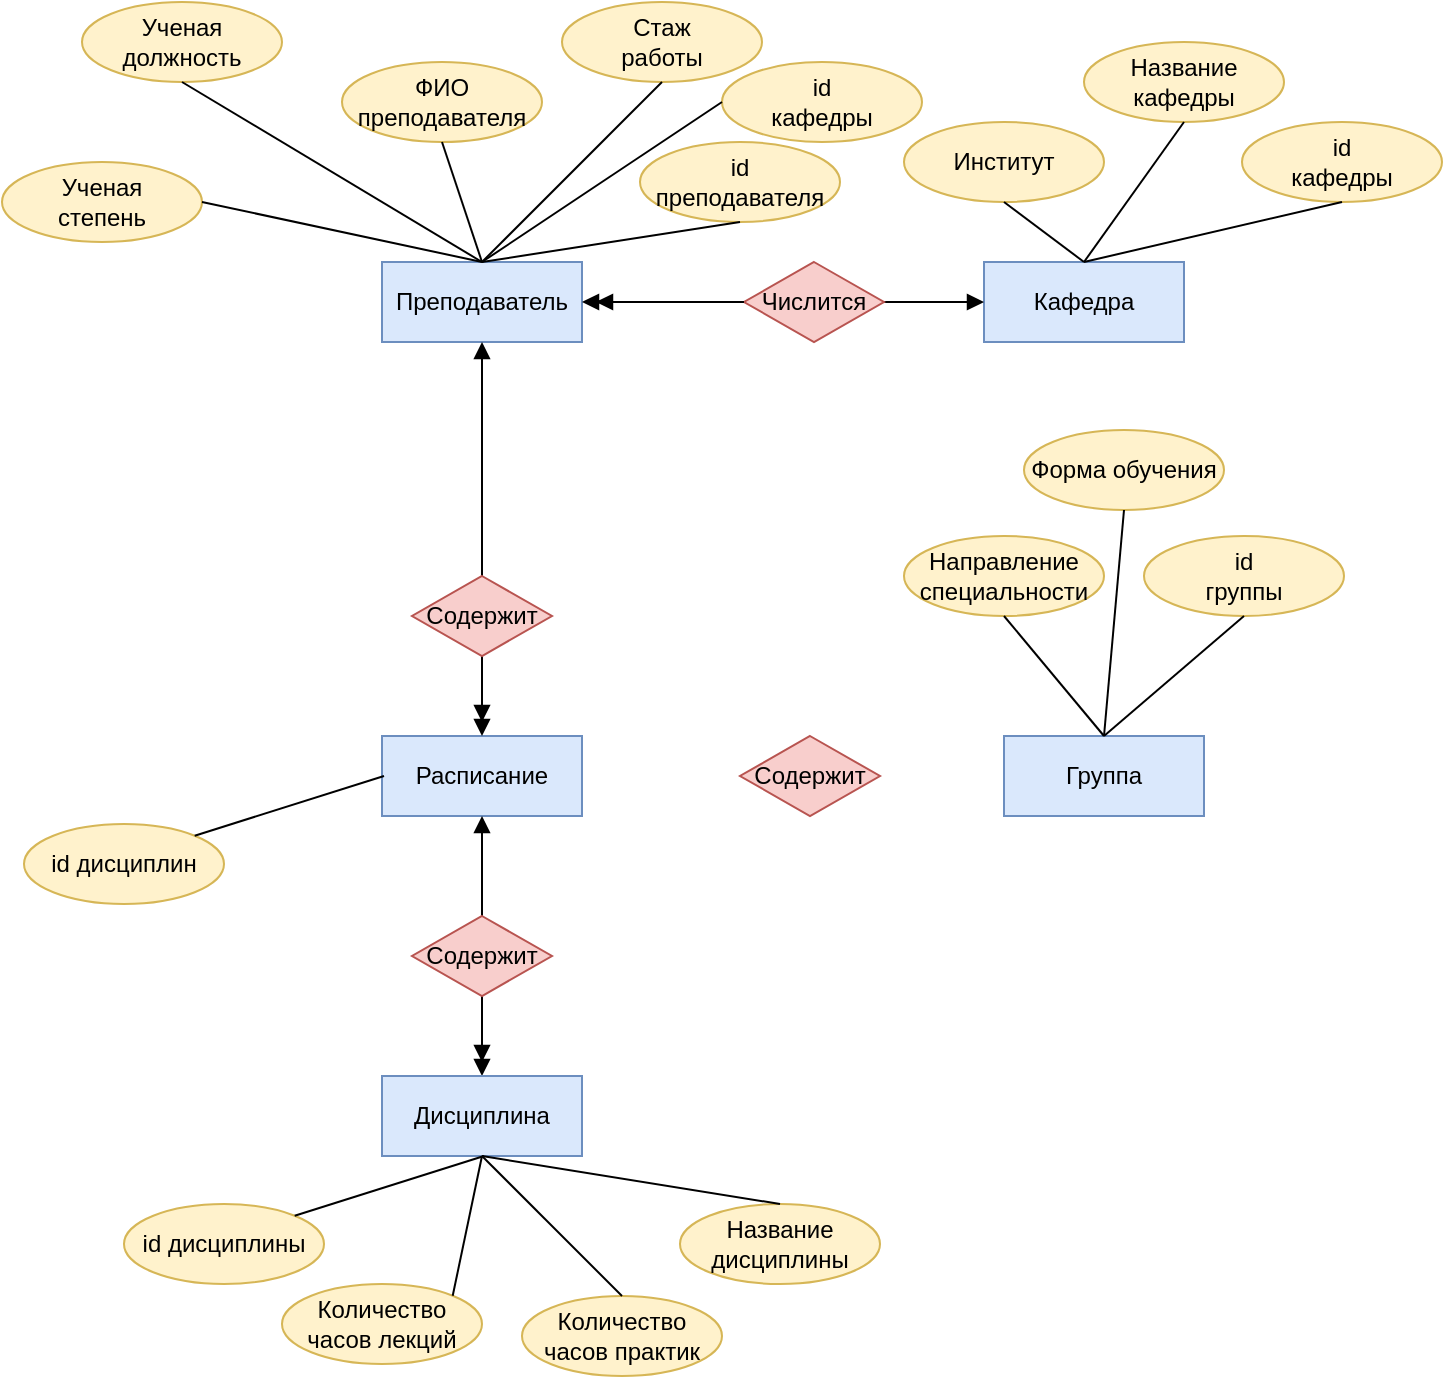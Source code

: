 <mxfile version="21.7.5" type="github" pages="2">
  <diagram name="БД по легенде" id="sGeUlYy9vwEeiNY2uGgN">
    <mxGraphModel dx="988" dy="532" grid="1" gridSize="10" guides="1" tooltips="1" connect="1" arrows="1" fold="1" page="1" pageScale="1" pageWidth="1169" pageHeight="827" math="0" shadow="0">
      <root>
        <mxCell id="0" />
        <mxCell id="1" parent="0" />
        <mxCell id="uCGw5AGLY04dyCAMHAdB-1" value="Преподаватель" style="whiteSpace=wrap;html=1;align=center;fillColor=#dae8fc;strokeColor=#6c8ebf;" parent="1" vertex="1">
          <mxGeometry x="259" y="133" width="100" height="40" as="geometry" />
        </mxCell>
        <mxCell id="uCGw5AGLY04dyCAMHAdB-2" value="id&lt;br&gt;преподавателя" style="ellipse;whiteSpace=wrap;html=1;align=center;fillColor=#fff2cc;strokeColor=#d6b656;" parent="1" vertex="1">
          <mxGeometry x="388" y="73" width="100" height="40" as="geometry" />
        </mxCell>
        <mxCell id="uCGw5AGLY04dyCAMHAdB-3" value="" style="endArrow=none;html=1;rounded=0;exitX=0.5;exitY=0;exitDx=0;exitDy=0;entryX=0.5;entryY=1;entryDx=0;entryDy=0;" parent="1" source="uCGw5AGLY04dyCAMHAdB-1" target="uCGw5AGLY04dyCAMHAdB-2" edge="1">
          <mxGeometry relative="1" as="geometry">
            <mxPoint x="499" y="193" as="sourcePoint" />
            <mxPoint x="659" y="193" as="targetPoint" />
          </mxGeometry>
        </mxCell>
        <mxCell id="QbVVztGcTK3Fgc8BxsRY-1" value="ФИО преподавателя" style="ellipse;whiteSpace=wrap;html=1;align=center;fillColor=#fff2cc;strokeColor=#d6b656;" parent="1" vertex="1">
          <mxGeometry x="239" y="33" width="100" height="40" as="geometry" />
        </mxCell>
        <mxCell id="QbVVztGcTK3Fgc8BxsRY-2" value="" style="endArrow=none;html=1;rounded=0;exitX=0.5;exitY=0;exitDx=0;exitDy=0;entryX=0.5;entryY=1;entryDx=0;entryDy=0;" parent="1" source="uCGw5AGLY04dyCAMHAdB-1" target="QbVVztGcTK3Fgc8BxsRY-1" edge="1">
          <mxGeometry relative="1" as="geometry">
            <mxPoint x="319" y="143" as="sourcePoint" />
            <mxPoint x="409" y="93" as="targetPoint" />
          </mxGeometry>
        </mxCell>
        <mxCell id="QbVVztGcTK3Fgc8BxsRY-3" value="Ученая&lt;br&gt;степень" style="ellipse;whiteSpace=wrap;html=1;align=center;fillColor=#fff2cc;strokeColor=#d6b656;" parent="1" vertex="1">
          <mxGeometry x="69" y="83" width="100" height="40" as="geometry" />
        </mxCell>
        <mxCell id="QbVVztGcTK3Fgc8BxsRY-4" value="" style="endArrow=none;html=1;rounded=0;exitX=0.5;exitY=0;exitDx=0;exitDy=0;entryX=1;entryY=0.5;entryDx=0;entryDy=0;" parent="1" source="uCGw5AGLY04dyCAMHAdB-1" target="QbVVztGcTK3Fgc8BxsRY-3" edge="1">
          <mxGeometry relative="1" as="geometry">
            <mxPoint x="319" y="143" as="sourcePoint" />
            <mxPoint x="299" y="83" as="targetPoint" />
          </mxGeometry>
        </mxCell>
        <mxCell id="NM6c5XdRZL2ESbNA_S3p-1" value="Ученая&lt;br&gt;должность" style="ellipse;whiteSpace=wrap;html=1;align=center;fillColor=#fff2cc;strokeColor=#d6b656;" parent="1" vertex="1">
          <mxGeometry x="109" y="3" width="100" height="40" as="geometry" />
        </mxCell>
        <mxCell id="NM6c5XdRZL2ESbNA_S3p-3" value="" style="endArrow=none;html=1;rounded=0;entryX=0.5;entryY=1;entryDx=0;entryDy=0;" parent="1" target="NM6c5XdRZL2ESbNA_S3p-1" edge="1">
          <mxGeometry relative="1" as="geometry">
            <mxPoint x="309" y="133" as="sourcePoint" />
            <mxPoint x="179" y="113" as="targetPoint" />
          </mxGeometry>
        </mxCell>
        <mxCell id="av2H3Zy9a9CfQhX6FiiT-1" value="Стаж&lt;br&gt;работы" style="ellipse;whiteSpace=wrap;html=1;align=center;fillColor=#fff2cc;strokeColor=#d6b656;" parent="1" vertex="1">
          <mxGeometry x="349" y="3" width="100" height="40" as="geometry" />
        </mxCell>
        <mxCell id="av2H3Zy9a9CfQhX6FiiT-2" value="" style="endArrow=none;html=1;rounded=0;exitX=0.5;exitY=0;exitDx=0;exitDy=0;entryX=0.5;entryY=1;entryDx=0;entryDy=0;" parent="1" source="uCGw5AGLY04dyCAMHAdB-1" target="av2H3Zy9a9CfQhX6FiiT-1" edge="1">
          <mxGeometry relative="1" as="geometry">
            <mxPoint x="319" y="143" as="sourcePoint" />
            <mxPoint x="299" y="83" as="targetPoint" />
          </mxGeometry>
        </mxCell>
        <mxCell id="HR05W4g9eiC7M7KnaOL6-1" value="Кафедра" style="whiteSpace=wrap;html=1;align=center;fillColor=#dae8fc;strokeColor=#6c8ebf;" parent="1" vertex="1">
          <mxGeometry x="560" y="133" width="100" height="40" as="geometry" />
        </mxCell>
        <mxCell id="HR05W4g9eiC7M7KnaOL6-2" value="id&lt;br&gt;кафедры" style="ellipse;whiteSpace=wrap;html=1;align=center;fillColor=#fff2cc;strokeColor=#d6b656;" parent="1" vertex="1">
          <mxGeometry x="689" y="63" width="100" height="40" as="geometry" />
        </mxCell>
        <mxCell id="HR05W4g9eiC7M7KnaOL6-3" value="" style="endArrow=none;html=1;rounded=0;exitX=0.5;exitY=0;exitDx=0;exitDy=0;entryX=0.5;entryY=1;entryDx=0;entryDy=0;" parent="1" source="HR05W4g9eiC7M7KnaOL6-1" target="HR05W4g9eiC7M7KnaOL6-2" edge="1">
          <mxGeometry relative="1" as="geometry">
            <mxPoint x="610" y="133" as="sourcePoint" />
            <mxPoint x="960" y="193" as="targetPoint" />
          </mxGeometry>
        </mxCell>
        <mxCell id="Fau7_6ZUzu-b7s0-0D0c-1" value="Название&lt;br&gt;кафедры" style="ellipse;whiteSpace=wrap;html=1;align=center;fillColor=#fff2cc;strokeColor=#d6b656;" parent="1" vertex="1">
          <mxGeometry x="610" y="23" width="100" height="40" as="geometry" />
        </mxCell>
        <mxCell id="Fau7_6ZUzu-b7s0-0D0c-2" value="" style="endArrow=none;html=1;rounded=0;entryX=0.5;entryY=1;entryDx=0;entryDy=0;" parent="1" target="Fau7_6ZUzu-b7s0-0D0c-1" edge="1">
          <mxGeometry relative="1" as="geometry">
            <mxPoint x="610" y="133" as="sourcePoint" />
            <mxPoint x="860" y="148" as="targetPoint" />
          </mxGeometry>
        </mxCell>
        <mxCell id="xo1l-9qeEOo4T0VHLbzQ-2" style="edgeStyle=orthogonalEdgeStyle;rounded=0;orthogonalLoop=1;jettySize=auto;html=1;entryX=0;entryY=0.5;entryDx=0;entryDy=0;endArrow=block;endFill=1;" parent="1" source="xo1l-9qeEOo4T0VHLbzQ-1" target="HR05W4g9eiC7M7KnaOL6-1" edge="1">
          <mxGeometry relative="1" as="geometry" />
        </mxCell>
        <mxCell id="xo1l-9qeEOo4T0VHLbzQ-1" value="Числится" style="shape=rhombus;perimeter=rhombusPerimeter;whiteSpace=wrap;html=1;align=center;fillColor=#f8cecc;strokeColor=#b85450;" parent="1" vertex="1">
          <mxGeometry x="440" y="133" width="70" height="40" as="geometry" />
        </mxCell>
        <mxCell id="xo1l-9qeEOo4T0VHLbzQ-3" style="rounded=0;orthogonalLoop=1;jettySize=auto;html=1;entryX=1;entryY=0.5;entryDx=0;entryDy=0;endArrow=doubleBlock;endFill=1;exitX=0;exitY=0.5;exitDx=0;exitDy=0;" parent="1" source="xo1l-9qeEOo4T0VHLbzQ-1" target="uCGw5AGLY04dyCAMHAdB-1" edge="1">
          <mxGeometry relative="1" as="geometry">
            <mxPoint x="520" y="163" as="sourcePoint" />
            <mxPoint x="610" y="163" as="targetPoint" />
          </mxGeometry>
        </mxCell>
        <mxCell id="xo1l-9qeEOo4T0VHLbzQ-4" value="id&lt;br&gt;кафедры" style="ellipse;whiteSpace=wrap;html=1;align=center;fillColor=#fff2cc;strokeColor=#d6b656;" parent="1" vertex="1">
          <mxGeometry x="429" y="33" width="100" height="40" as="geometry" />
        </mxCell>
        <mxCell id="xo1l-9qeEOo4T0VHLbzQ-5" value="" style="endArrow=none;html=1;rounded=0;exitX=0.5;exitY=0;exitDx=0;exitDy=0;entryX=0;entryY=0.5;entryDx=0;entryDy=0;" parent="1" source="uCGw5AGLY04dyCAMHAdB-1" target="xo1l-9qeEOo4T0VHLbzQ-4" edge="1">
          <mxGeometry relative="1" as="geometry">
            <mxPoint x="319" y="143" as="sourcePoint" />
            <mxPoint x="448" y="123" as="targetPoint" />
          </mxGeometry>
        </mxCell>
        <mxCell id="xo1l-9qeEOo4T0VHLbzQ-6" value="Расписание" style="whiteSpace=wrap;html=1;align=center;fillColor=#dae8fc;strokeColor=#6c8ebf;" parent="1" vertex="1">
          <mxGeometry x="259" y="370" width="100" height="40" as="geometry" />
        </mxCell>
        <mxCell id="jxvkgZLHbUTIYKdbFFEf-5" style="edgeStyle=orthogonalEdgeStyle;rounded=0;orthogonalLoop=1;jettySize=auto;html=1;entryX=0.5;entryY=1;entryDx=0;entryDy=0;endArrow=block;endFill=1;" parent="1" source="xo1l-9qeEOo4T0VHLbzQ-7" target="uCGw5AGLY04dyCAMHAdB-1" edge="1">
          <mxGeometry relative="1" as="geometry" />
        </mxCell>
        <mxCell id="jxvkgZLHbUTIYKdbFFEf-6" style="edgeStyle=orthogonalEdgeStyle;rounded=0;orthogonalLoop=1;jettySize=auto;html=1;entryX=0.5;entryY=0;entryDx=0;entryDy=0;endArrow=doubleBlock;endFill=1;" parent="1" source="xo1l-9qeEOo4T0VHLbzQ-7" target="xo1l-9qeEOo4T0VHLbzQ-6" edge="1">
          <mxGeometry relative="1" as="geometry" />
        </mxCell>
        <mxCell id="xo1l-9qeEOo4T0VHLbzQ-7" value="Содержит" style="shape=rhombus;perimeter=rhombusPerimeter;whiteSpace=wrap;html=1;align=center;fillColor=#f8cecc;strokeColor=#b85450;" parent="1" vertex="1">
          <mxGeometry x="274" y="290" width="70" height="40" as="geometry" />
        </mxCell>
        <mxCell id="jxvkgZLHbUTIYKdbFFEf-1" value="Институт" style="ellipse;whiteSpace=wrap;html=1;align=center;fillColor=#fff2cc;strokeColor=#d6b656;" parent="1" vertex="1">
          <mxGeometry x="520" y="63" width="100" height="40" as="geometry" />
        </mxCell>
        <mxCell id="jxvkgZLHbUTIYKdbFFEf-2" value="" style="endArrow=none;html=1;rounded=0;entryX=0.5;entryY=1;entryDx=0;entryDy=0;exitX=0.5;exitY=0;exitDx=0;exitDy=0;" parent="1" source="HR05W4g9eiC7M7KnaOL6-1" target="jxvkgZLHbUTIYKdbFFEf-1" edge="1">
          <mxGeometry relative="1" as="geometry">
            <mxPoint x="620" y="143" as="sourcePoint" />
            <mxPoint x="670" y="68" as="targetPoint" />
          </mxGeometry>
        </mxCell>
        <mxCell id="zT57nBC1JAkwECwFhO36-1" value="id дисциплин" style="ellipse;whiteSpace=wrap;html=1;align=center;fillColor=#fff2cc;strokeColor=#d6b656;" vertex="1" parent="1">
          <mxGeometry x="80" y="414" width="100" height="40" as="geometry" />
        </mxCell>
        <mxCell id="zT57nBC1JAkwECwFhO36-2" value="" style="endArrow=none;html=1;rounded=0;exitX=1;exitY=0;exitDx=0;exitDy=0;" edge="1" parent="1" source="zT57nBC1JAkwECwFhO36-1">
          <mxGeometry relative="1" as="geometry">
            <mxPoint x="290" y="310" as="sourcePoint" />
            <mxPoint x="260" y="390" as="targetPoint" />
          </mxGeometry>
        </mxCell>
        <mxCell id="zT57nBC1JAkwECwFhO36-3" style="edgeStyle=orthogonalEdgeStyle;rounded=0;orthogonalLoop=1;jettySize=auto;html=1;entryX=0.5;entryY=1;entryDx=0;entryDy=0;endArrow=block;endFill=1;" edge="1" parent="1" source="zT57nBC1JAkwECwFhO36-5">
          <mxGeometry relative="1" as="geometry">
            <mxPoint x="309" y="410" as="targetPoint" />
          </mxGeometry>
        </mxCell>
        <mxCell id="zT57nBC1JAkwECwFhO36-4" style="edgeStyle=orthogonalEdgeStyle;rounded=0;orthogonalLoop=1;jettySize=auto;html=1;entryX=0.5;entryY=0;entryDx=0;entryDy=0;endArrow=doubleBlock;endFill=1;" edge="1" parent="1" source="zT57nBC1JAkwECwFhO36-5">
          <mxGeometry relative="1" as="geometry">
            <mxPoint x="309" y="540" as="targetPoint" />
          </mxGeometry>
        </mxCell>
        <mxCell id="zT57nBC1JAkwECwFhO36-5" value="Содержит" style="shape=rhombus;perimeter=rhombusPerimeter;whiteSpace=wrap;html=1;align=center;fillColor=#f8cecc;strokeColor=#b85450;" vertex="1" parent="1">
          <mxGeometry x="274" y="460" width="70" height="40" as="geometry" />
        </mxCell>
        <mxCell id="pz72w7irPA9RNBYeY9ZA-1" value="Дисциплина" style="whiteSpace=wrap;html=1;align=center;fillColor=#dae8fc;strokeColor=#6c8ebf;" vertex="1" parent="1">
          <mxGeometry x="259" y="540" width="100" height="40" as="geometry" />
        </mxCell>
        <mxCell id="pz72w7irPA9RNBYeY9ZA-2" value="id дисциплины" style="ellipse;whiteSpace=wrap;html=1;align=center;fillColor=#fff2cc;strokeColor=#d6b656;" vertex="1" parent="1">
          <mxGeometry x="130" y="604" width="100" height="40" as="geometry" />
        </mxCell>
        <mxCell id="pz72w7irPA9RNBYeY9ZA-3" value="" style="endArrow=none;html=1;rounded=0;exitX=1;exitY=0;exitDx=0;exitDy=0;" edge="1" parent="1" source="pz72w7irPA9RNBYeY9ZA-2">
          <mxGeometry relative="1" as="geometry">
            <mxPoint x="340" y="500" as="sourcePoint" />
            <mxPoint x="310" y="580" as="targetPoint" />
          </mxGeometry>
        </mxCell>
        <mxCell id="pz72w7irPA9RNBYeY9ZA-4" value="Количество часов лекций" style="ellipse;whiteSpace=wrap;html=1;align=center;fillColor=#fff2cc;strokeColor=#d6b656;" vertex="1" parent="1">
          <mxGeometry x="209" y="644" width="100" height="40" as="geometry" />
        </mxCell>
        <mxCell id="pz72w7irPA9RNBYeY9ZA-5" value="" style="endArrow=none;html=1;rounded=0;exitX=1;exitY=0;exitDx=0;exitDy=0;entryX=0.5;entryY=1;entryDx=0;entryDy=0;" edge="1" parent="1" source="pz72w7irPA9RNBYeY9ZA-4" target="pz72w7irPA9RNBYeY9ZA-1">
          <mxGeometry relative="1" as="geometry">
            <mxPoint x="419" y="540" as="sourcePoint" />
            <mxPoint x="389" y="620" as="targetPoint" />
          </mxGeometry>
        </mxCell>
        <mxCell id="pz72w7irPA9RNBYeY9ZA-7" value="Количество часов практик" style="ellipse;whiteSpace=wrap;html=1;align=center;fillColor=#fff2cc;strokeColor=#d6b656;" vertex="1" parent="1">
          <mxGeometry x="329" y="650" width="100" height="40" as="geometry" />
        </mxCell>
        <mxCell id="pz72w7irPA9RNBYeY9ZA-8" value="" style="endArrow=none;html=1;rounded=0;exitX=0.5;exitY=0;exitDx=0;exitDy=0;entryX=0.5;entryY=1;entryDx=0;entryDy=0;" edge="1" parent="1" source="pz72w7irPA9RNBYeY9ZA-7" target="pz72w7irPA9RNBYeY9ZA-1">
          <mxGeometry relative="1" as="geometry">
            <mxPoint x="304" y="660" as="sourcePoint" />
            <mxPoint x="319" y="590" as="targetPoint" />
          </mxGeometry>
        </mxCell>
        <mxCell id="pz72w7irPA9RNBYeY9ZA-9" value="Название дисциплины" style="ellipse;whiteSpace=wrap;html=1;align=center;fillColor=#fff2cc;strokeColor=#d6b656;" vertex="1" parent="1">
          <mxGeometry x="408" y="604" width="100" height="40" as="geometry" />
        </mxCell>
        <mxCell id="pz72w7irPA9RNBYeY9ZA-10" value="" style="endArrow=none;html=1;rounded=0;exitX=0.5;exitY=0;exitDx=0;exitDy=0;entryX=0.5;entryY=1;entryDx=0;entryDy=0;" edge="1" parent="1" source="pz72w7irPA9RNBYeY9ZA-9" target="pz72w7irPA9RNBYeY9ZA-1">
          <mxGeometry relative="1" as="geometry">
            <mxPoint x="383" y="614" as="sourcePoint" />
            <mxPoint x="388" y="534" as="targetPoint" />
          </mxGeometry>
        </mxCell>
        <mxCell id="lGNnv97l_uxVikxrtRLD-1" value="Группа" style="whiteSpace=wrap;html=1;align=center;fillColor=#dae8fc;strokeColor=#6c8ebf;" vertex="1" parent="1">
          <mxGeometry x="570" y="370" width="100" height="40" as="geometry" />
        </mxCell>
        <mxCell id="lGNnv97l_uxVikxrtRLD-2" value="Содержит" style="shape=rhombus;perimeter=rhombusPerimeter;whiteSpace=wrap;html=1;align=center;fillColor=#f8cecc;strokeColor=#b85450;" vertex="1" parent="1">
          <mxGeometry x="438" y="370" width="70" height="40" as="geometry" />
        </mxCell>
        <mxCell id="lGNnv97l_uxVikxrtRLD-3" value="id&lt;br&gt;группы" style="ellipse;whiteSpace=wrap;html=1;align=center;fillColor=#fff2cc;strokeColor=#d6b656;" vertex="1" parent="1">
          <mxGeometry x="640" y="270" width="100" height="40" as="geometry" />
        </mxCell>
        <mxCell id="lGNnv97l_uxVikxrtRLD-4" value="" style="endArrow=none;html=1;rounded=0;exitX=0.5;exitY=0;exitDx=0;exitDy=0;entryX=0.5;entryY=1;entryDx=0;entryDy=0;" edge="1" parent="1" source="lGNnv97l_uxVikxrtRLD-1" target="lGNnv97l_uxVikxrtRLD-3">
          <mxGeometry relative="1" as="geometry">
            <mxPoint x="620" y="210" as="sourcePoint" />
            <mxPoint x="749" y="180" as="targetPoint" />
          </mxGeometry>
        </mxCell>
        <mxCell id="lGNnv97l_uxVikxrtRLD-5" value="Направление специальности" style="ellipse;whiteSpace=wrap;html=1;align=center;fillColor=#fff2cc;strokeColor=#d6b656;" vertex="1" parent="1">
          <mxGeometry x="520" y="270" width="100" height="40" as="geometry" />
        </mxCell>
        <mxCell id="lGNnv97l_uxVikxrtRLD-6" value="" style="endArrow=none;html=1;rounded=0;exitX=0.5;exitY=0;exitDx=0;exitDy=0;entryX=0.5;entryY=1;entryDx=0;entryDy=0;" edge="1" parent="1" source="lGNnv97l_uxVikxrtRLD-1" target="lGNnv97l_uxVikxrtRLD-5">
          <mxGeometry relative="1" as="geometry">
            <mxPoint x="630" y="380" as="sourcePoint" />
            <mxPoint x="700" y="320" as="targetPoint" />
          </mxGeometry>
        </mxCell>
        <mxCell id="lGNnv97l_uxVikxrtRLD-7" value="Форма обучения" style="ellipse;whiteSpace=wrap;html=1;align=center;fillColor=#fff2cc;strokeColor=#d6b656;" vertex="1" parent="1">
          <mxGeometry x="580" y="217" width="100" height="40" as="geometry" />
        </mxCell>
        <mxCell id="lGNnv97l_uxVikxrtRLD-8" value="" style="endArrow=none;html=1;rounded=0;exitX=0.5;exitY=0;exitDx=0;exitDy=0;entryX=0.5;entryY=1;entryDx=0;entryDy=0;" edge="1" parent="1" source="lGNnv97l_uxVikxrtRLD-1" target="lGNnv97l_uxVikxrtRLD-7">
          <mxGeometry relative="1" as="geometry">
            <mxPoint x="630" y="380" as="sourcePoint" />
            <mxPoint x="700" y="320" as="targetPoint" />
          </mxGeometry>
        </mxCell>
      </root>
    </mxGraphModel>
  </diagram>
  <diagram id="Xk_3wuZY2vPUUb2sMsqM" name="Легенда">
    <mxGraphModel dx="922" dy="497" grid="1" gridSize="10" guides="1" tooltips="1" connect="1" arrows="1" fold="1" page="1" pageScale="1" pageWidth="827" pageHeight="1169" math="0" shadow="0">
      <root>
        <mxCell id="0" />
        <mxCell id="1" parent="0" />
        <mxCell id="OV-ImqMgPUlQ57Cr1s2j-1" value="Распределение учебной нагрузки. Необходимо распределять &#xa;нагрузку между преподавателями кафедры. Имеются сведения о &#xa;преподавателях, включающие наряду с анкетными данными сведения об их &#xa;ученой степени, занимаемой должности и стаже работы. Преподаватели &#xa;кафедры должны обеспечить проведение занятий по некоторым &#xa;дисциплинам. По каждой из них существует определенное количество часов. &#xa;В результате распределения нагрузки необходимо получить информацию &#xa;следующего рода: «Такой-то преподаватель проводит занятия по такой-то &#xa;дисциплине с такой-то группой». Все проводимые занятия делятся на &#xa;лекционные и практические. По каждому виду занятий устанавливается свое &#xa;количество часов. Кроме того, данные по нагрузке нужно хранить несколько &#xa;лет." style="text;whiteSpace=wrap;" parent="1" vertex="1">
          <mxGeometry x="10" y="10" width="470" height="180" as="geometry" />
        </mxCell>
      </root>
    </mxGraphModel>
  </diagram>
</mxfile>
